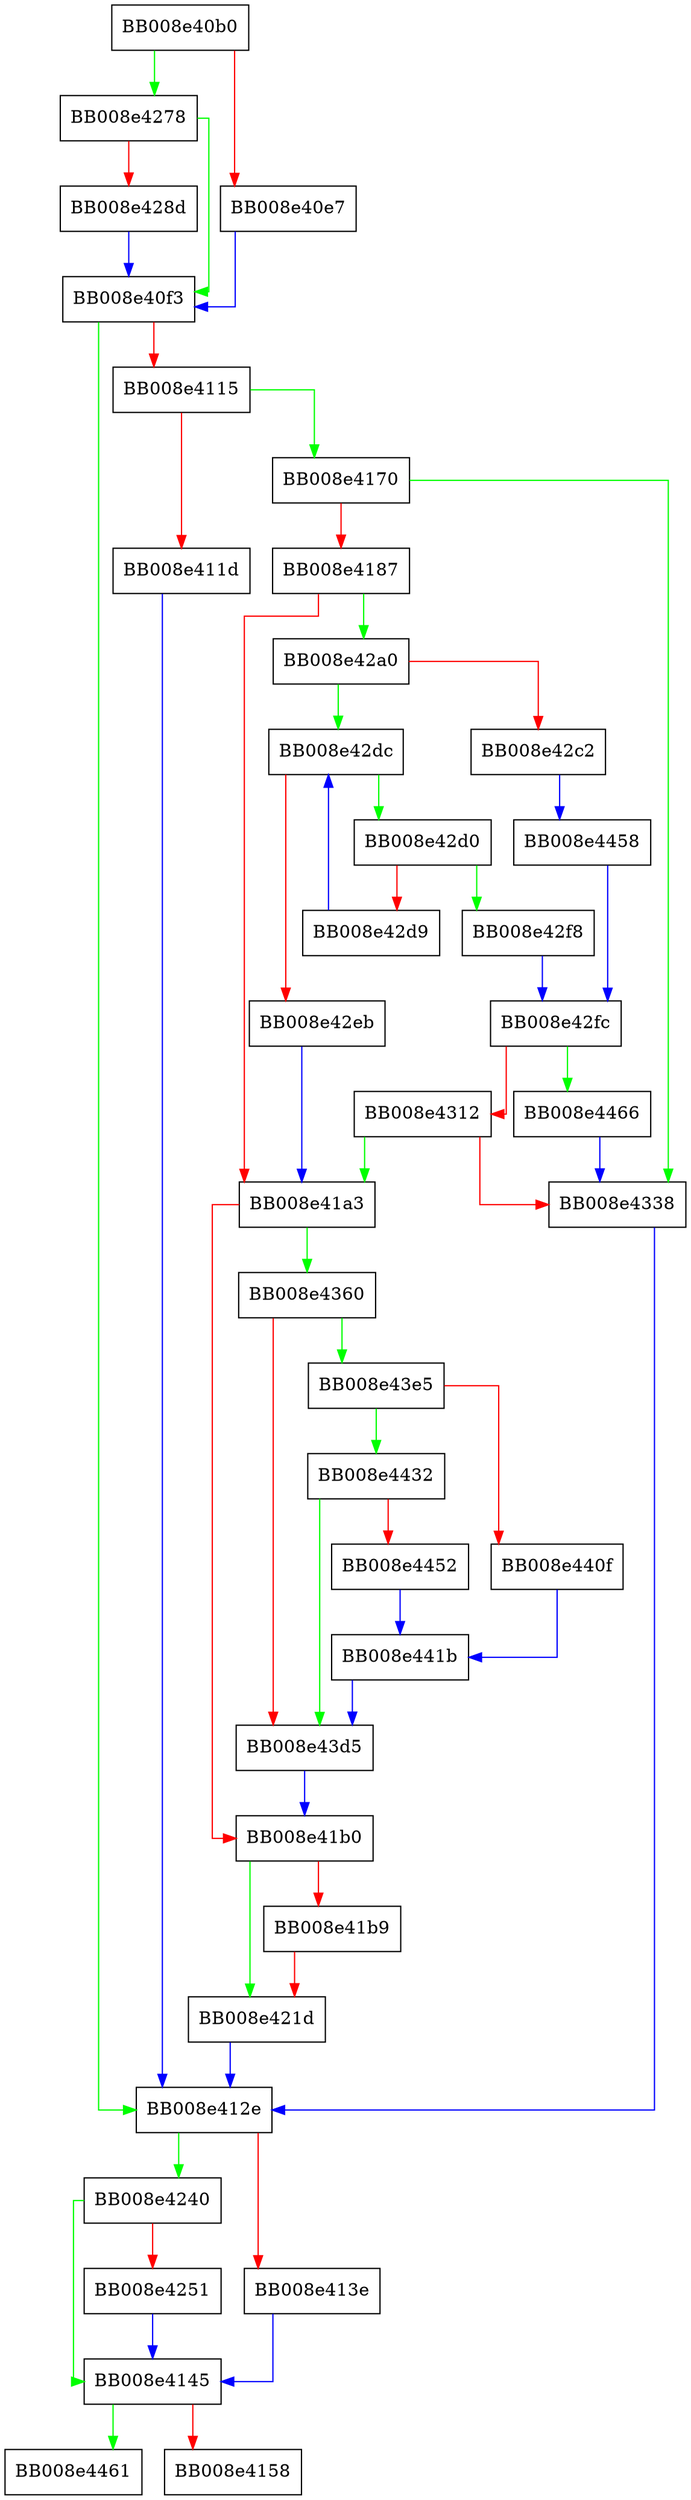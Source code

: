 digraph __nss_lookup_function {
  node [shape="box"];
  graph [splines=ortho];
  BB008e40b0 -> BB008e4278 [color="green"];
  BB008e40b0 -> BB008e40e7 [color="red"];
  BB008e40e7 -> BB008e40f3 [color="blue"];
  BB008e40f3 -> BB008e412e [color="green"];
  BB008e40f3 -> BB008e4115 [color="red"];
  BB008e4115 -> BB008e4170 [color="green"];
  BB008e4115 -> BB008e411d [color="red"];
  BB008e411d -> BB008e412e [color="blue"];
  BB008e412e -> BB008e4240 [color="green"];
  BB008e412e -> BB008e413e [color="red"];
  BB008e413e -> BB008e4145 [color="blue"];
  BB008e4145 -> BB008e4461 [color="green"];
  BB008e4145 -> BB008e4158 [color="red"];
  BB008e4170 -> BB008e4338 [color="green"];
  BB008e4170 -> BB008e4187 [color="red"];
  BB008e4187 -> BB008e42a0 [color="green"];
  BB008e4187 -> BB008e41a3 [color="red"];
  BB008e41a3 -> BB008e4360 [color="green"];
  BB008e41a3 -> BB008e41b0 [color="red"];
  BB008e41b0 -> BB008e421d [color="green"];
  BB008e41b0 -> BB008e41b9 [color="red"];
  BB008e41b9 -> BB008e421d [color="red"];
  BB008e421d -> BB008e412e [color="blue"];
  BB008e4240 -> BB008e4145 [color="green"];
  BB008e4240 -> BB008e4251 [color="red"];
  BB008e4251 -> BB008e4145 [color="blue"];
  BB008e4278 -> BB008e40f3 [color="green"];
  BB008e4278 -> BB008e428d [color="red"];
  BB008e428d -> BB008e40f3 [color="blue"];
  BB008e42a0 -> BB008e42dc [color="green"];
  BB008e42a0 -> BB008e42c2 [color="red"];
  BB008e42c2 -> BB008e4458 [color="blue"];
  BB008e42d0 -> BB008e42f8 [color="green"];
  BB008e42d0 -> BB008e42d9 [color="red"];
  BB008e42d9 -> BB008e42dc [color="blue"];
  BB008e42dc -> BB008e42d0 [color="green"];
  BB008e42dc -> BB008e42eb [color="red"];
  BB008e42eb -> BB008e41a3 [color="blue"];
  BB008e42f8 -> BB008e42fc [color="blue"];
  BB008e42fc -> BB008e4466 [color="green"];
  BB008e42fc -> BB008e4312 [color="red"];
  BB008e4312 -> BB008e41a3 [color="green"];
  BB008e4312 -> BB008e4338 [color="red"];
  BB008e4338 -> BB008e412e [color="blue"];
  BB008e4360 -> BB008e43e5 [color="green"];
  BB008e4360 -> BB008e43d5 [color="red"];
  BB008e43d5 -> BB008e41b0 [color="blue"];
  BB008e43e5 -> BB008e4432 [color="green"];
  BB008e43e5 -> BB008e440f [color="red"];
  BB008e440f -> BB008e441b [color="blue"];
  BB008e441b -> BB008e43d5 [color="blue"];
  BB008e4432 -> BB008e43d5 [color="green"];
  BB008e4432 -> BB008e4452 [color="red"];
  BB008e4452 -> BB008e441b [color="blue"];
  BB008e4458 -> BB008e42fc [color="blue"];
  BB008e4466 -> BB008e4338 [color="blue"];
}